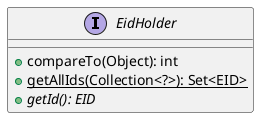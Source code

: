 @startuml

    interface EidHolder [[EidHolder.html]] {
        +compareTo(Object): int
        {static} +getAllIds(Collection<?>): Set<EID>
        {abstract} +getId(): EID
    }

@enduml
